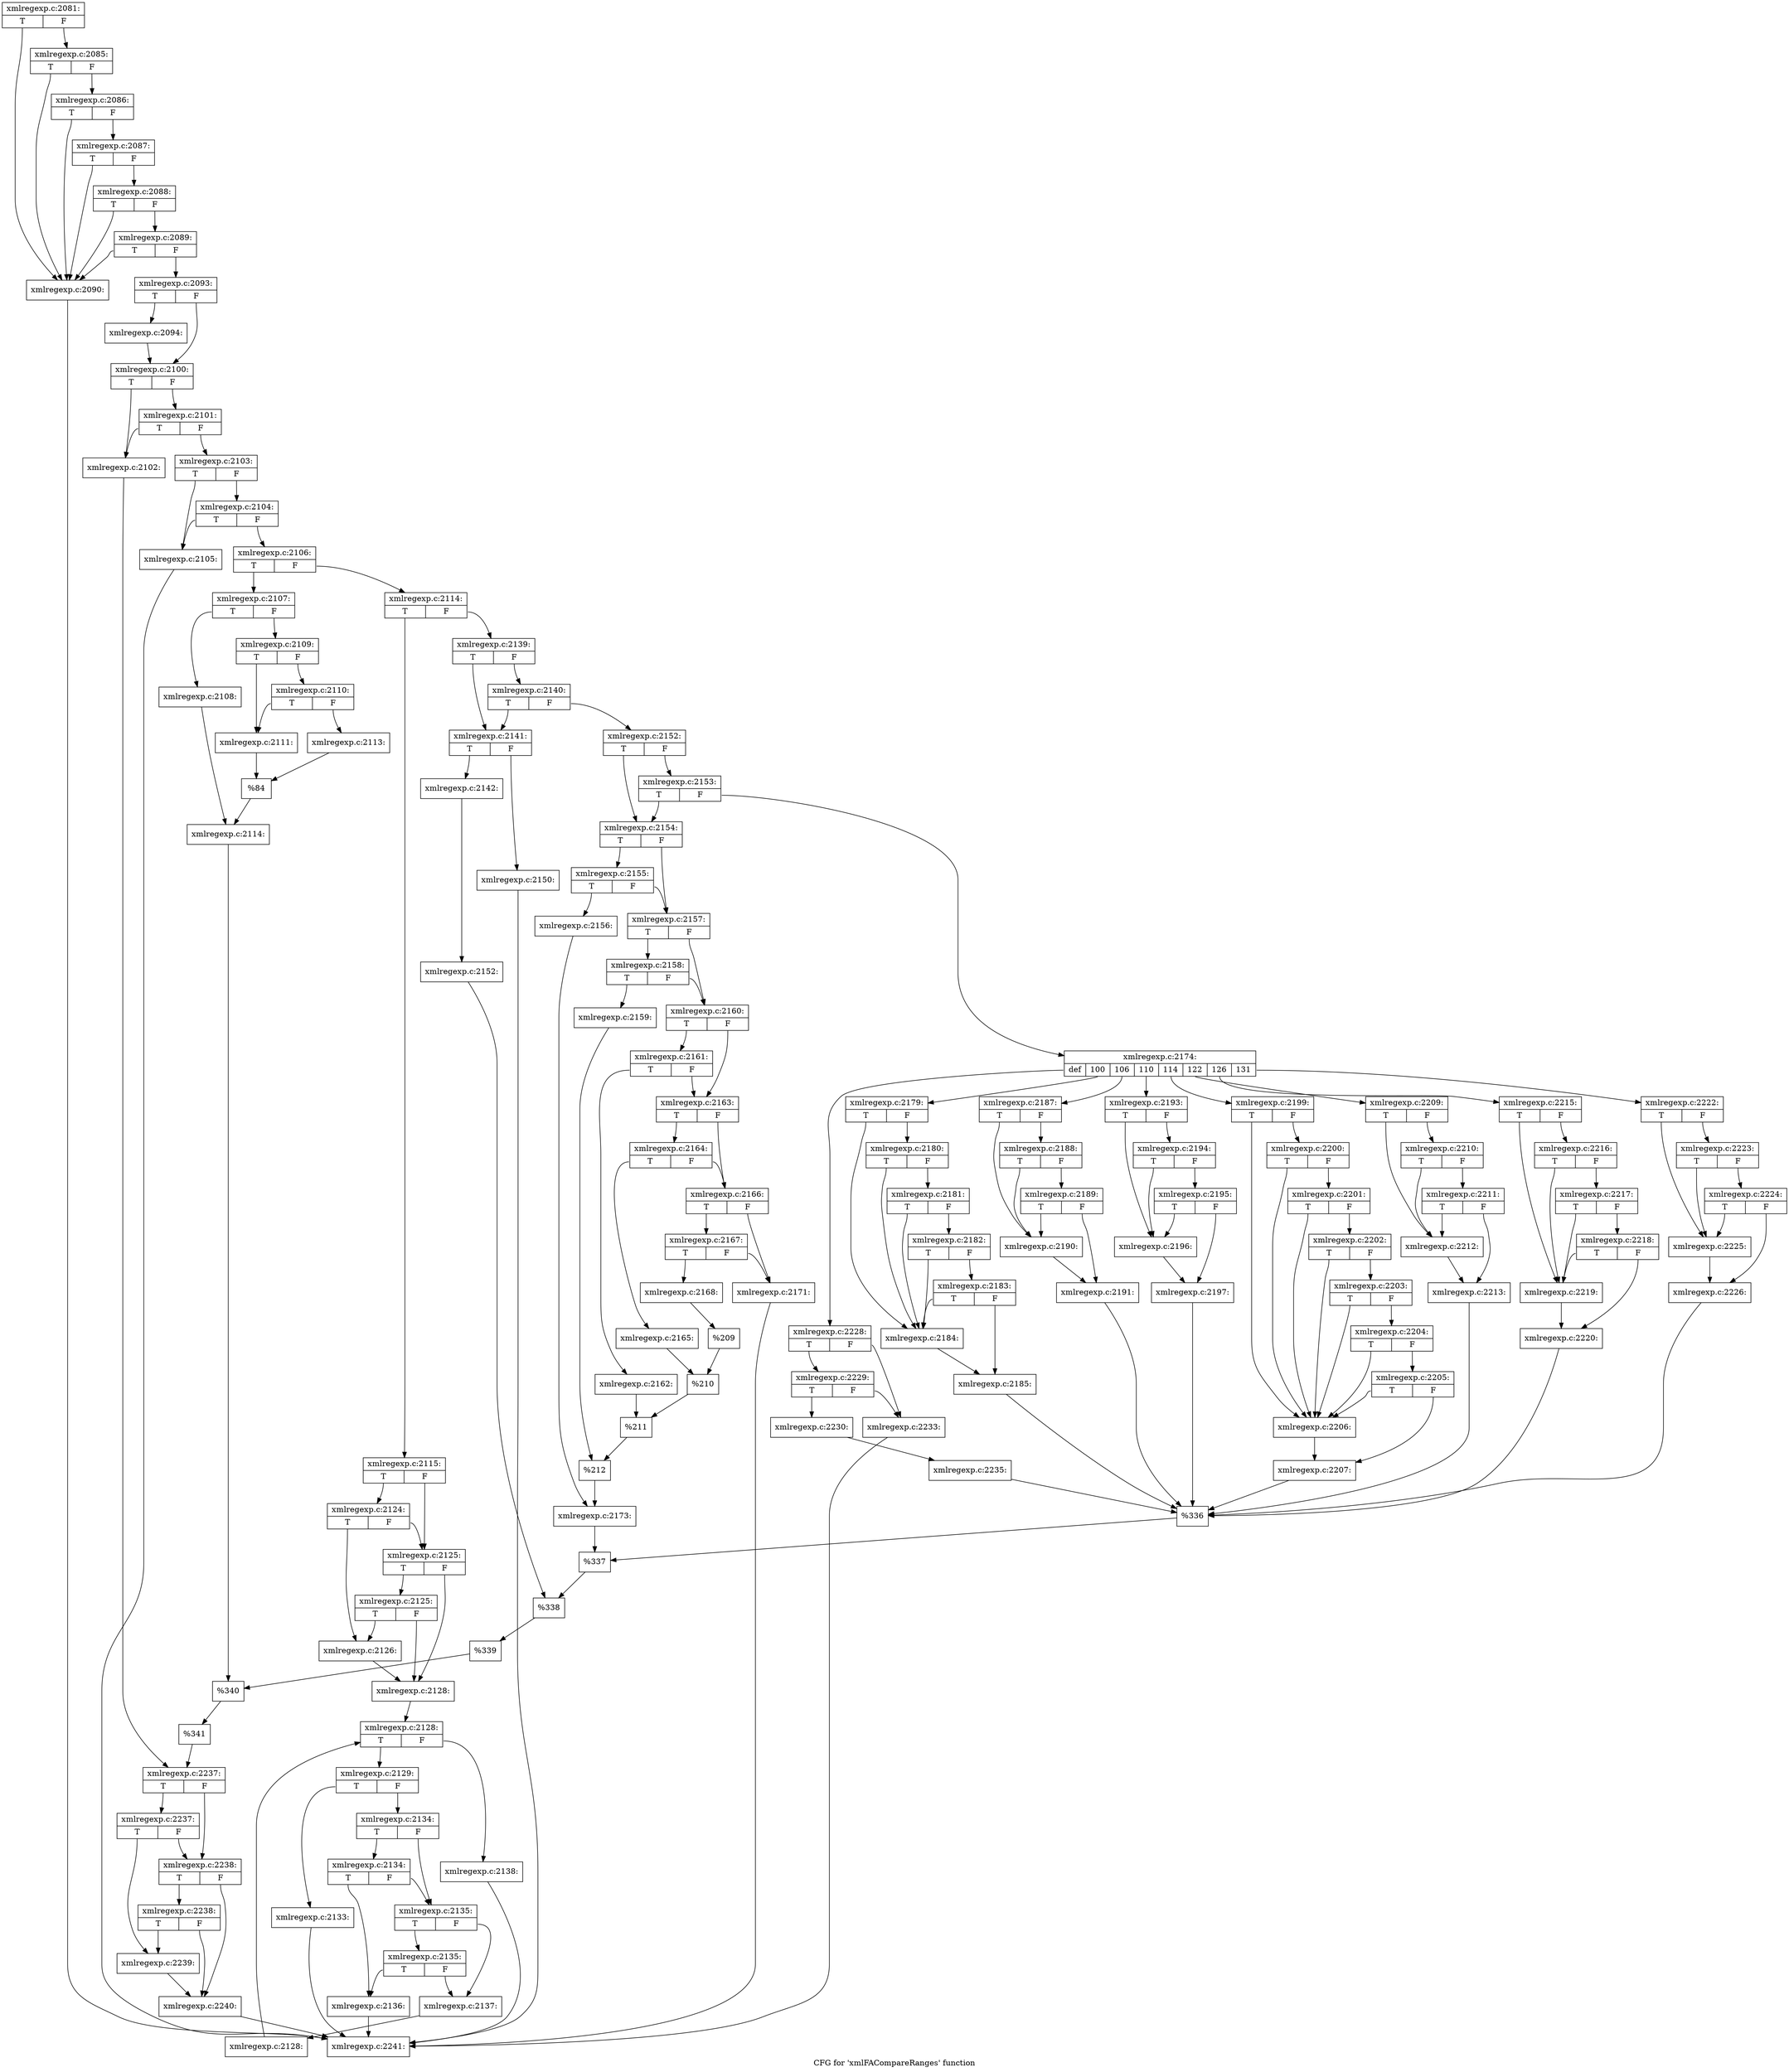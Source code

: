 digraph "CFG for 'xmlFACompareRanges' function" {
	label="CFG for 'xmlFACompareRanges' function";

	Node0x4460d10 [shape=record,label="{xmlregexp.c:2081:|{<s0>T|<s1>F}}"];
	Node0x4460d10:s0 -> Node0x4461ae0;
	Node0x4460d10:s1 -> Node0x4461d80;
	Node0x4461d80 [shape=record,label="{xmlregexp.c:2085:|{<s0>T|<s1>F}}"];
	Node0x4461d80:s0 -> Node0x4461ae0;
	Node0x4461d80:s1 -> Node0x4461d00;
	Node0x4461d00 [shape=record,label="{xmlregexp.c:2086:|{<s0>T|<s1>F}}"];
	Node0x4461d00:s0 -> Node0x4461ae0;
	Node0x4461d00:s1 -> Node0x4461c80;
	Node0x4461c80 [shape=record,label="{xmlregexp.c:2087:|{<s0>T|<s1>F}}"];
	Node0x4461c80:s0 -> Node0x4461ae0;
	Node0x4461c80:s1 -> Node0x4461c00;
	Node0x4461c00 [shape=record,label="{xmlregexp.c:2088:|{<s0>T|<s1>F}}"];
	Node0x4461c00:s0 -> Node0x4461ae0;
	Node0x4461c00:s1 -> Node0x4461b80;
	Node0x4461b80 [shape=record,label="{xmlregexp.c:2089:|{<s0>T|<s1>F}}"];
	Node0x4461b80:s0 -> Node0x4461ae0;
	Node0x4461b80:s1 -> Node0x4461b30;
	Node0x4461ae0 [shape=record,label="{xmlregexp.c:2090:}"];
	Node0x4461ae0 -> Node0x44617c0;
	Node0x4461b30 [shape=record,label="{xmlregexp.c:2093:|{<s0>T|<s1>F}}"];
	Node0x4461b30:s0 -> Node0x44633c0;
	Node0x4461b30:s1 -> Node0x4463410;
	Node0x44633c0 [shape=record,label="{xmlregexp.c:2094:}"];
	Node0x44633c0 -> Node0x4463410;
	Node0x4463410 [shape=record,label="{xmlregexp.c:2100:|{<s0>T|<s1>F}}"];
	Node0x4463410:s0 -> Node0x4464240;
	Node0x4463410:s1 -> Node0x4464330;
	Node0x4464330 [shape=record,label="{xmlregexp.c:2101:|{<s0>T|<s1>F}}"];
	Node0x4464330:s0 -> Node0x4464240;
	Node0x4464330:s1 -> Node0x44642e0;
	Node0x4464240 [shape=record,label="{xmlregexp.c:2102:}"];
	Node0x4464240 -> Node0x4464290;
	Node0x44642e0 [shape=record,label="{xmlregexp.c:2103:|{<s0>T|<s1>F}}"];
	Node0x44642e0:s0 -> Node0x4464cf0;
	Node0x44642e0:s1 -> Node0x4464de0;
	Node0x4464de0 [shape=record,label="{xmlregexp.c:2104:|{<s0>T|<s1>F}}"];
	Node0x4464de0:s0 -> Node0x4464cf0;
	Node0x4464de0:s1 -> Node0x4464d90;
	Node0x4464cf0 [shape=record,label="{xmlregexp.c:2105:}"];
	Node0x4464cf0 -> Node0x44617c0;
	Node0x4464d90 [shape=record,label="{xmlregexp.c:2106:|{<s0>T|<s1>F}}"];
	Node0x4464d90:s0 -> Node0x44657a0;
	Node0x4464d90:s1 -> Node0x4465840;
	Node0x44657a0 [shape=record,label="{xmlregexp.c:2107:|{<s0>T|<s1>F}}"];
	Node0x44657a0:s0 -> Node0x4465ec0;
	Node0x44657a0:s1 -> Node0x4465f60;
	Node0x4465ec0 [shape=record,label="{xmlregexp.c:2108:}"];
	Node0x4465ec0 -> Node0x4465f10;
	Node0x4465f60 [shape=record,label="{xmlregexp.c:2109:|{<s0>T|<s1>F}}"];
	Node0x4465f60:s0 -> Node0x4466490;
	Node0x4465f60:s1 -> Node0x4466580;
	Node0x4466580 [shape=record,label="{xmlregexp.c:2110:|{<s0>T|<s1>F}}"];
	Node0x4466580:s0 -> Node0x4466490;
	Node0x4466580:s1 -> Node0x4466530;
	Node0x4466490 [shape=record,label="{xmlregexp.c:2111:}"];
	Node0x4466490 -> Node0x44664e0;
	Node0x4466530 [shape=record,label="{xmlregexp.c:2113:}"];
	Node0x4466530 -> Node0x44664e0;
	Node0x44664e0 [shape=record,label="{%84}"];
	Node0x44664e0 -> Node0x4465f10;
	Node0x4465f10 [shape=record,label="{xmlregexp.c:2114:}"];
	Node0x4465f10 -> Node0x44657f0;
	Node0x4465840 [shape=record,label="{xmlregexp.c:2114:|{<s0>T|<s1>F}}"];
	Node0x4465840:s0 -> Node0x44674b0;
	Node0x4465840:s1 -> Node0x4467550;
	Node0x44674b0 [shape=record,label="{xmlregexp.c:2115:|{<s0>T|<s1>F}}"];
	Node0x44674b0:s0 -> Node0x44681b0;
	Node0x44674b0:s1 -> Node0x4468130;
	Node0x44681b0 [shape=record,label="{xmlregexp.c:2124:|{<s0>T|<s1>F}}"];
	Node0x44681b0:s0 -> Node0x4468090;
	Node0x44681b0:s1 -> Node0x4468130;
	Node0x4468130 [shape=record,label="{xmlregexp.c:2125:|{<s0>T|<s1>F}}"];
	Node0x4468130:s0 -> Node0x4468890;
	Node0x4468130:s1 -> Node0x44680e0;
	Node0x4468890 [shape=record,label="{xmlregexp.c:2125:|{<s0>T|<s1>F}}"];
	Node0x4468890:s0 -> Node0x4468090;
	Node0x4468890:s1 -> Node0x44680e0;
	Node0x4468090 [shape=record,label="{xmlregexp.c:2126:}"];
	Node0x4468090 -> Node0x44680e0;
	Node0x44680e0 [shape=record,label="{xmlregexp.c:2128:}"];
	Node0x44680e0 -> Node0x4469440;
	Node0x4469440 [shape=record,label="{xmlregexp.c:2128:|{<s0>T|<s1>F}}"];
	Node0x4469440:s0 -> Node0x4469720;
	Node0x4469440:s1 -> Node0x4469110;
	Node0x4469720 [shape=record,label="{xmlregexp.c:2129:|{<s0>T|<s1>F}}"];
	Node0x4469720:s0 -> Node0x446a4e0;
	Node0x4469720:s1 -> Node0x446a530;
	Node0x446a4e0 [shape=record,label="{xmlregexp.c:2133:}"];
	Node0x446a4e0 -> Node0x44617c0;
	Node0x446a530 [shape=record,label="{xmlregexp.c:2134:|{<s0>T|<s1>F}}"];
	Node0x446a530:s0 -> Node0x446ab10;
	Node0x446a530:s1 -> Node0x446aa90;
	Node0x446ab10 [shape=record,label="{xmlregexp.c:2134:|{<s0>T|<s1>F}}"];
	Node0x446ab10:s0 -> Node0x446a9f0;
	Node0x446ab10:s1 -> Node0x446aa90;
	Node0x446aa90 [shape=record,label="{xmlregexp.c:2135:|{<s0>T|<s1>F}}"];
	Node0x446aa90:s0 -> Node0x446aff0;
	Node0x446aa90:s1 -> Node0x446aa40;
	Node0x446aff0 [shape=record,label="{xmlregexp.c:2135:|{<s0>T|<s1>F}}"];
	Node0x446aff0:s0 -> Node0x446a9f0;
	Node0x446aff0:s1 -> Node0x446aa40;
	Node0x446a9f0 [shape=record,label="{xmlregexp.c:2136:}"];
	Node0x446a9f0 -> Node0x44617c0;
	Node0x446aa40 [shape=record,label="{xmlregexp.c:2137:}"];
	Node0x446aa40 -> Node0x4469690;
	Node0x4469690 [shape=record,label="{xmlregexp.c:2128:}"];
	Node0x4469690 -> Node0x4469440;
	Node0x4469110 [shape=record,label="{xmlregexp.c:2138:}"];
	Node0x4469110 -> Node0x44617c0;
	Node0x4467550 [shape=record,label="{xmlregexp.c:2139:|{<s0>T|<s1>F}}"];
	Node0x4467550:s0 -> Node0x446bb60;
	Node0x4467550:s1 -> Node0x446bc50;
	Node0x446bc50 [shape=record,label="{xmlregexp.c:2140:|{<s0>T|<s1>F}}"];
	Node0x446bc50:s0 -> Node0x446bb60;
	Node0x446bc50:s1 -> Node0x446bc00;
	Node0x446bb60 [shape=record,label="{xmlregexp.c:2141:|{<s0>T|<s1>F}}"];
	Node0x446bb60:s0 -> Node0x446c4a0;
	Node0x446bb60:s1 -> Node0x446c540;
	Node0x446c4a0 [shape=record,label="{xmlregexp.c:2142:}"];
	Node0x446c4a0 -> Node0x446c4f0;
	Node0x446c540 [shape=record,label="{xmlregexp.c:2150:}"];
	Node0x446c540 -> Node0x44617c0;
	Node0x446c4f0 [shape=record,label="{xmlregexp.c:2152:}"];
	Node0x446c4f0 -> Node0x446bbb0;
	Node0x446bc00 [shape=record,label="{xmlregexp.c:2152:|{<s0>T|<s1>F}}"];
	Node0x446bc00:s0 -> Node0x446d420;
	Node0x446bc00:s1 -> Node0x446d510;
	Node0x446d510 [shape=record,label="{xmlregexp.c:2153:|{<s0>T|<s1>F}}"];
	Node0x446d510:s0 -> Node0x446d420;
	Node0x446d510:s1 -> Node0x446d4c0;
	Node0x446d420 [shape=record,label="{xmlregexp.c:2154:|{<s0>T|<s1>F}}"];
	Node0x446d420:s0 -> Node0x446de50;
	Node0x446d420:s1 -> Node0x446de00;
	Node0x446de50 [shape=record,label="{xmlregexp.c:2155:|{<s0>T|<s1>F}}"];
	Node0x446de50:s0 -> Node0x446dd60;
	Node0x446de50:s1 -> Node0x446de00;
	Node0x446dd60 [shape=record,label="{xmlregexp.c:2156:}"];
	Node0x446dd60 -> Node0x446ddb0;
	Node0x446de00 [shape=record,label="{xmlregexp.c:2157:|{<s0>T|<s1>F}}"];
	Node0x446de00:s0 -> Node0x446e7d0;
	Node0x446de00:s1 -> Node0x446e780;
	Node0x446e7d0 [shape=record,label="{xmlregexp.c:2158:|{<s0>T|<s1>F}}"];
	Node0x446e7d0:s0 -> Node0x446e6e0;
	Node0x446e7d0:s1 -> Node0x446e780;
	Node0x446e6e0 [shape=record,label="{xmlregexp.c:2159:}"];
	Node0x446e6e0 -> Node0x446e730;
	Node0x446e780 [shape=record,label="{xmlregexp.c:2160:|{<s0>T|<s1>F}}"];
	Node0x446e780:s0 -> Node0x446f1b0;
	Node0x446e780:s1 -> Node0x446f160;
	Node0x446f1b0 [shape=record,label="{xmlregexp.c:2161:|{<s0>T|<s1>F}}"];
	Node0x446f1b0:s0 -> Node0x446f0c0;
	Node0x446f1b0:s1 -> Node0x446f160;
	Node0x446f0c0 [shape=record,label="{xmlregexp.c:2162:}"];
	Node0x446f0c0 -> Node0x446f110;
	Node0x446f160 [shape=record,label="{xmlregexp.c:2163:|{<s0>T|<s1>F}}"];
	Node0x446f160:s0 -> Node0x446fb90;
	Node0x446f160:s1 -> Node0x446fb40;
	Node0x446fb90 [shape=record,label="{xmlregexp.c:2164:|{<s0>T|<s1>F}}"];
	Node0x446fb90:s0 -> Node0x446faa0;
	Node0x446fb90:s1 -> Node0x446fb40;
	Node0x446faa0 [shape=record,label="{xmlregexp.c:2165:}"];
	Node0x446faa0 -> Node0x446faf0;
	Node0x446fb40 [shape=record,label="{xmlregexp.c:2166:|{<s0>T|<s1>F}}"];
	Node0x446fb40:s0 -> Node0x4470570;
	Node0x446fb40:s1 -> Node0x4470520;
	Node0x4470570 [shape=record,label="{xmlregexp.c:2167:|{<s0>T|<s1>F}}"];
	Node0x4470570:s0 -> Node0x4470480;
	Node0x4470570:s1 -> Node0x4470520;
	Node0x4470480 [shape=record,label="{xmlregexp.c:2168:}"];
	Node0x4470480 -> Node0x44704d0;
	Node0x4470520 [shape=record,label="{xmlregexp.c:2171:}"];
	Node0x4470520 -> Node0x44617c0;
	Node0x44704d0 [shape=record,label="{%209}"];
	Node0x44704d0 -> Node0x446faf0;
	Node0x446faf0 [shape=record,label="{%210}"];
	Node0x446faf0 -> Node0x446f110;
	Node0x446f110 [shape=record,label="{%211}"];
	Node0x446f110 -> Node0x446e730;
	Node0x446e730 [shape=record,label="{%212}"];
	Node0x446e730 -> Node0x446ddb0;
	Node0x446ddb0 [shape=record,label="{xmlregexp.c:2173:}"];
	Node0x446ddb0 -> Node0x446d470;
	Node0x446d4c0 [shape=record,label="{xmlregexp.c:2174:|{<s0>def|<s1>100|<s2>106|<s3>110|<s4>114|<s5>122|<s6>126|<s7>131}}"];
	Node0x446d4c0:s0 -> Node0x44717e0;
	Node0x446d4c0:s1 -> Node0x4471b20;
	Node0x446d4c0:s2 -> Node0x4473100;
	Node0x446d4c0:s3 -> Node0x4473f80;
	Node0x446d4c0:s4 -> Node0x4474e00;
	Node0x446d4c0:s5 -> Node0x4476b40;
	Node0x446d4c0:s6 -> Node0x44779c0;
	Node0x446d4c0:s7 -> Node0x4478bf0;
	Node0x4471b20 [shape=record,label="{xmlregexp.c:2179:|{<s0>T|<s1>F}}"];
	Node0x4471b20:s0 -> Node0x4471c10;
	Node0x4471b20:s1 -> Node0x4471e30;
	Node0x4471e30 [shape=record,label="{xmlregexp.c:2180:|{<s0>T|<s1>F}}"];
	Node0x4471e30:s0 -> Node0x4471c10;
	Node0x4471e30:s1 -> Node0x4471db0;
	Node0x4471db0 [shape=record,label="{xmlregexp.c:2181:|{<s0>T|<s1>F}}"];
	Node0x4471db0:s0 -> Node0x4471c10;
	Node0x4471db0:s1 -> Node0x4471d30;
	Node0x4471d30 [shape=record,label="{xmlregexp.c:2182:|{<s0>T|<s1>F}}"];
	Node0x4471d30:s0 -> Node0x4471c10;
	Node0x4471d30:s1 -> Node0x4471cb0;
	Node0x4471cb0 [shape=record,label="{xmlregexp.c:2183:|{<s0>T|<s1>F}}"];
	Node0x4471cb0:s0 -> Node0x4471c10;
	Node0x4471cb0:s1 -> Node0x4471c60;
	Node0x4471c10 [shape=record,label="{xmlregexp.c:2184:}"];
	Node0x4471c10 -> Node0x4471c60;
	Node0x4471c60 [shape=record,label="{xmlregexp.c:2185:}"];
	Node0x4471c60 -> Node0x44715d0;
	Node0x4473100 [shape=record,label="{xmlregexp.c:2187:|{<s0>T|<s1>F}}"];
	Node0x4473100:s0 -> Node0x44731f0;
	Node0x4473100:s1 -> Node0x4473310;
	Node0x4473310 [shape=record,label="{xmlregexp.c:2188:|{<s0>T|<s1>F}}"];
	Node0x4473310:s0 -> Node0x44731f0;
	Node0x4473310:s1 -> Node0x4473290;
	Node0x4473290 [shape=record,label="{xmlregexp.c:2189:|{<s0>T|<s1>F}}"];
	Node0x4473290:s0 -> Node0x44731f0;
	Node0x4473290:s1 -> Node0x4473240;
	Node0x44731f0 [shape=record,label="{xmlregexp.c:2190:}"];
	Node0x44731f0 -> Node0x4473240;
	Node0x4473240 [shape=record,label="{xmlregexp.c:2191:}"];
	Node0x4473240 -> Node0x44715d0;
	Node0x4473f80 [shape=record,label="{xmlregexp.c:2193:|{<s0>T|<s1>F}}"];
	Node0x4473f80:s0 -> Node0x4474070;
	Node0x4473f80:s1 -> Node0x4474190;
	Node0x4474190 [shape=record,label="{xmlregexp.c:2194:|{<s0>T|<s1>F}}"];
	Node0x4474190:s0 -> Node0x4474070;
	Node0x4474190:s1 -> Node0x4474110;
	Node0x4474110 [shape=record,label="{xmlregexp.c:2195:|{<s0>T|<s1>F}}"];
	Node0x4474110:s0 -> Node0x4474070;
	Node0x4474110:s1 -> Node0x44740c0;
	Node0x4474070 [shape=record,label="{xmlregexp.c:2196:}"];
	Node0x4474070 -> Node0x44740c0;
	Node0x44740c0 [shape=record,label="{xmlregexp.c:2197:}"];
	Node0x44740c0 -> Node0x44715d0;
	Node0x4474e00 [shape=record,label="{xmlregexp.c:2199:|{<s0>T|<s1>F}}"];
	Node0x4474e00:s0 -> Node0x4474ef0;
	Node0x4474e00:s1 -> Node0x4475210;
	Node0x4475210 [shape=record,label="{xmlregexp.c:2200:|{<s0>T|<s1>F}}"];
	Node0x4475210:s0 -> Node0x4474ef0;
	Node0x4475210:s1 -> Node0x4475190;
	Node0x4475190 [shape=record,label="{xmlregexp.c:2201:|{<s0>T|<s1>F}}"];
	Node0x4475190:s0 -> Node0x4474ef0;
	Node0x4475190:s1 -> Node0x4475110;
	Node0x4475110 [shape=record,label="{xmlregexp.c:2202:|{<s0>T|<s1>F}}"];
	Node0x4475110:s0 -> Node0x4474ef0;
	Node0x4475110:s1 -> Node0x4475090;
	Node0x4475090 [shape=record,label="{xmlregexp.c:2203:|{<s0>T|<s1>F}}"];
	Node0x4475090:s0 -> Node0x4474ef0;
	Node0x4475090:s1 -> Node0x4475010;
	Node0x4475010 [shape=record,label="{xmlregexp.c:2204:|{<s0>T|<s1>F}}"];
	Node0x4475010:s0 -> Node0x4474ef0;
	Node0x4475010:s1 -> Node0x4474f90;
	Node0x4474f90 [shape=record,label="{xmlregexp.c:2205:|{<s0>T|<s1>F}}"];
	Node0x4474f90:s0 -> Node0x4474ef0;
	Node0x4474f90:s1 -> Node0x4474f40;
	Node0x4474ef0 [shape=record,label="{xmlregexp.c:2206:}"];
	Node0x4474ef0 -> Node0x4474f40;
	Node0x4474f40 [shape=record,label="{xmlregexp.c:2207:}"];
	Node0x4474f40 -> Node0x44715d0;
	Node0x4476b40 [shape=record,label="{xmlregexp.c:2209:|{<s0>T|<s1>F}}"];
	Node0x4476b40:s0 -> Node0x4476c30;
	Node0x4476b40:s1 -> Node0x4476d50;
	Node0x4476d50 [shape=record,label="{xmlregexp.c:2210:|{<s0>T|<s1>F}}"];
	Node0x4476d50:s0 -> Node0x4476c30;
	Node0x4476d50:s1 -> Node0x4476cd0;
	Node0x4476cd0 [shape=record,label="{xmlregexp.c:2211:|{<s0>T|<s1>F}}"];
	Node0x4476cd0:s0 -> Node0x4476c30;
	Node0x4476cd0:s1 -> Node0x4476c80;
	Node0x4476c30 [shape=record,label="{xmlregexp.c:2212:}"];
	Node0x4476c30 -> Node0x4476c80;
	Node0x4476c80 [shape=record,label="{xmlregexp.c:2213:}"];
	Node0x4476c80 -> Node0x44715d0;
	Node0x44779c0 [shape=record,label="{xmlregexp.c:2215:|{<s0>T|<s1>F}}"];
	Node0x44779c0:s0 -> Node0x4477ab0;
	Node0x44779c0:s1 -> Node0x4477c50;
	Node0x4477c50 [shape=record,label="{xmlregexp.c:2216:|{<s0>T|<s1>F}}"];
	Node0x4477c50:s0 -> Node0x4477ab0;
	Node0x4477c50:s1 -> Node0x4477bd0;
	Node0x4477bd0 [shape=record,label="{xmlregexp.c:2217:|{<s0>T|<s1>F}}"];
	Node0x4477bd0:s0 -> Node0x4477ab0;
	Node0x4477bd0:s1 -> Node0x4477b50;
	Node0x4477b50 [shape=record,label="{xmlregexp.c:2218:|{<s0>T|<s1>F}}"];
	Node0x4477b50:s0 -> Node0x4477ab0;
	Node0x4477b50:s1 -> Node0x4477b00;
	Node0x4477ab0 [shape=record,label="{xmlregexp.c:2219:}"];
	Node0x4477ab0 -> Node0x4477b00;
	Node0x4477b00 [shape=record,label="{xmlregexp.c:2220:}"];
	Node0x4477b00 -> Node0x44715d0;
	Node0x4478bf0 [shape=record,label="{xmlregexp.c:2222:|{<s0>T|<s1>F}}"];
	Node0x4478bf0:s0 -> Node0x4478ce0;
	Node0x4478bf0:s1 -> Node0x4478e00;
	Node0x4478e00 [shape=record,label="{xmlregexp.c:2223:|{<s0>T|<s1>F}}"];
	Node0x4478e00:s0 -> Node0x4478ce0;
	Node0x4478e00:s1 -> Node0x4478d80;
	Node0x4478d80 [shape=record,label="{xmlregexp.c:2224:|{<s0>T|<s1>F}}"];
	Node0x4478d80:s0 -> Node0x4478ce0;
	Node0x4478d80:s1 -> Node0x4478d30;
	Node0x4478ce0 [shape=record,label="{xmlregexp.c:2225:}"];
	Node0x4478ce0 -> Node0x4478d30;
	Node0x4478d30 [shape=record,label="{xmlregexp.c:2226:}"];
	Node0x4478d30 -> Node0x44715d0;
	Node0x44717e0 [shape=record,label="{xmlregexp.c:2228:|{<s0>T|<s1>F}}"];
	Node0x44717e0:s0 -> Node0x4479c00;
	Node0x44717e0:s1 -> Node0x4479bb0;
	Node0x4479c00 [shape=record,label="{xmlregexp.c:2229:|{<s0>T|<s1>F}}"];
	Node0x4479c00:s0 -> Node0x4479b10;
	Node0x4479c00:s1 -> Node0x4479bb0;
	Node0x4479b10 [shape=record,label="{xmlregexp.c:2230:}"];
	Node0x4479b10 -> Node0x4479b60;
	Node0x4479bb0 [shape=record,label="{xmlregexp.c:2233:}"];
	Node0x4479bb0 -> Node0x44617c0;
	Node0x4479b60 [shape=record,label="{xmlregexp.c:2235:}"];
	Node0x4479b60 -> Node0x44715d0;
	Node0x44715d0 [shape=record,label="{%336}"];
	Node0x44715d0 -> Node0x446d470;
	Node0x446d470 [shape=record,label="{%337}"];
	Node0x446d470 -> Node0x446bbb0;
	Node0x446bbb0 [shape=record,label="{%338}"];
	Node0x446bbb0 -> Node0x4467500;
	Node0x4467500 [shape=record,label="{%339}"];
	Node0x4467500 -> Node0x44657f0;
	Node0x44657f0 [shape=record,label="{%340}"];
	Node0x44657f0 -> Node0x4464d40;
	Node0x4464d40 [shape=record,label="{%341}"];
	Node0x4464d40 -> Node0x4464290;
	Node0x4464290 [shape=record,label="{xmlregexp.c:2237:|{<s0>T|<s1>F}}"];
	Node0x4464290:s0 -> Node0x447adf0;
	Node0x4464290:s1 -> Node0x447ad70;
	Node0x447adf0 [shape=record,label="{xmlregexp.c:2237:|{<s0>T|<s1>F}}"];
	Node0x447adf0:s0 -> Node0x447acd0;
	Node0x447adf0:s1 -> Node0x447ad70;
	Node0x447ad70 [shape=record,label="{xmlregexp.c:2238:|{<s0>T|<s1>F}}"];
	Node0x447ad70:s0 -> Node0x447b530;
	Node0x447ad70:s1 -> Node0x447ad20;
	Node0x447b530 [shape=record,label="{xmlregexp.c:2238:|{<s0>T|<s1>F}}"];
	Node0x447b530:s0 -> Node0x447acd0;
	Node0x447b530:s1 -> Node0x447ad20;
	Node0x447acd0 [shape=record,label="{xmlregexp.c:2239:}"];
	Node0x447acd0 -> Node0x447ad20;
	Node0x447ad20 [shape=record,label="{xmlregexp.c:2240:}"];
	Node0x447ad20 -> Node0x44617c0;
	Node0x44617c0 [shape=record,label="{xmlregexp.c:2241:}"];
}

